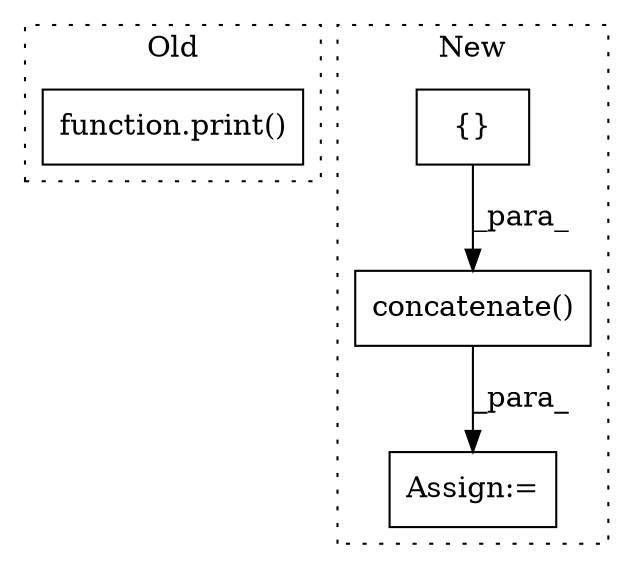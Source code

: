 digraph G {
subgraph cluster0 {
1 [label="function.print()" a="75" s="2204,2216" l="6,1" shape="box"];
label = "Old";
style="dotted";
}
subgraph cluster1 {
2 [label="concatenate()" a="75" s="3116,3142" l="15,9" shape="box"];
3 [label="Assign:=" a="68" s="3113" l="3" shape="box"];
4 [label="{}" a="59" s="2107,2107" l="2,1" shape="box"];
label = "New";
style="dotted";
}
2 -> 3 [label="_para_"];
4 -> 2 [label="_para_"];
}